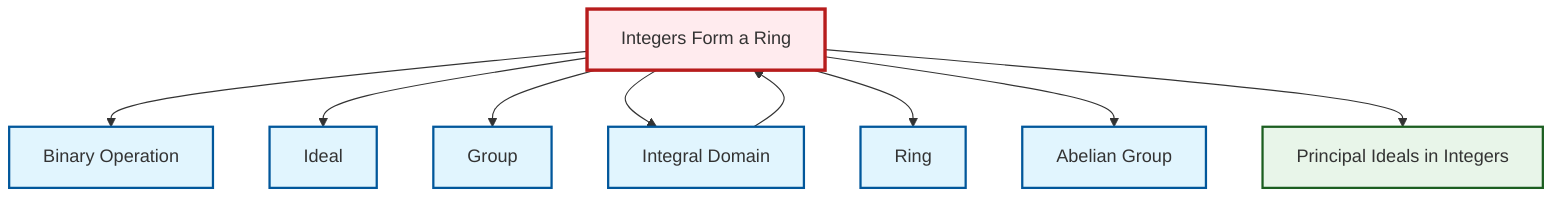 graph TD
    classDef definition fill:#e1f5fe,stroke:#01579b,stroke-width:2px
    classDef theorem fill:#f3e5f5,stroke:#4a148c,stroke-width:2px
    classDef axiom fill:#fff3e0,stroke:#e65100,stroke-width:2px
    classDef example fill:#e8f5e9,stroke:#1b5e20,stroke-width:2px
    classDef current fill:#ffebee,stroke:#b71c1c,stroke-width:3px
    ex-integers-ring["Integers Form a Ring"]:::example
    def-abelian-group["Abelian Group"]:::definition
    def-ideal["Ideal"]:::definition
    def-ring["Ring"]:::definition
    def-binary-operation["Binary Operation"]:::definition
    def-group["Group"]:::definition
    def-integral-domain["Integral Domain"]:::definition
    ex-principal-ideal["Principal Ideals in Integers"]:::example
    ex-integers-ring --> def-binary-operation
    ex-integers-ring --> def-ideal
    ex-integers-ring --> def-group
    ex-integers-ring --> def-integral-domain
    ex-integers-ring --> def-ring
    def-integral-domain --> ex-integers-ring
    ex-integers-ring --> def-abelian-group
    ex-integers-ring --> ex-principal-ideal
    class ex-integers-ring current